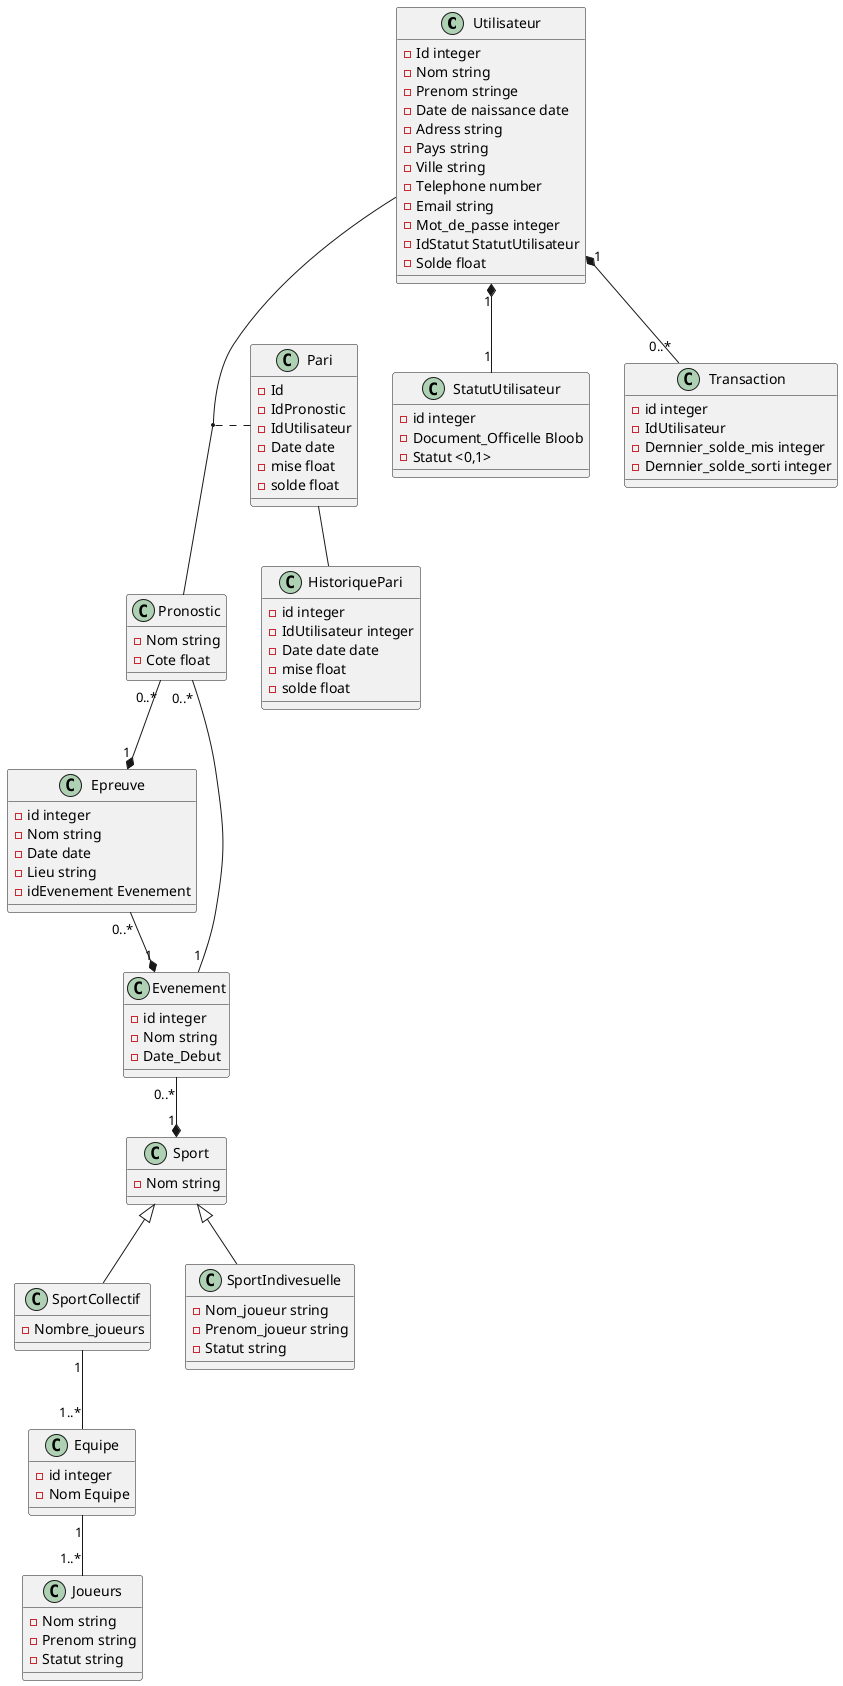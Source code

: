 @startuml

class Utilisateur {
    - Id integer
    - Nom string
    - Prenom stringe
    - Date de naissance date
    - Adress string
    - Pays string
    - Ville string
    - Telephone number
    - Email string
    - Mot_de_passe integer
    - IdStatut StatutUtilisateur
    - Solde float


}
class StatutUtilisateur {
    - id integer
    - Document_Officelle Bloob
    - Statut <0,1>
}

class Transaction {
    - id integer
    - IdUtilisateur
    - Dernnier_solde_mis integer
    - Dernnier_solde_sorti integer
}

class Pari {
    - Id
    - IdPronostic
    - IdUtilisateur
    - Date date
    - mise float
    - solde float
}


class Pronostic {
    - Nom string
    - Cote float
}

class Epreuve {
    - id integer
    - Nom string
    - Date date
    - Lieu string
    - idEvenement Evenement
}

class Evenement {
    - id integer
    - Nom string
    - Date_Debut
}

class Sport {
    - Nom string
}
class SportCollectif {
    - Nombre_joueurs
}
class Equipe {
    - id integer
    - Nom Equipe
}
class Joueurs {
    - Nom string
    - Prenom string
    - Statut string
}

class SportIndivesuelle {
    - Nom_joueur string
    - Prenom_joueur string
    - Statut string
}
class HistoriquePari {
    - id integer
    - IdUtilisateur integer
    - Date date date
    - mise float
    - solde float
}


(Utilisateur, Pronostic) . Pari
Utilisateur "1" *-- "0..*" Transaction
Utilisateur "1" *-- "1" StatutUtilisateur
Pronostic "0..*" --* "1" Epreuve
Epreuve "0..*" --* "1" Evenement
Evenement "0..*" --* "1" Sport
Pronostic "0..*" -- "1" Evenement
Sport <|-- SportIndivesuelle
Sport <|-- SportCollectif
SportCollectif "1" -- "1..*" Equipe
Equipe "1" -- "1..*" Joueurs
Pari -- HistoriquePari

@enduml
